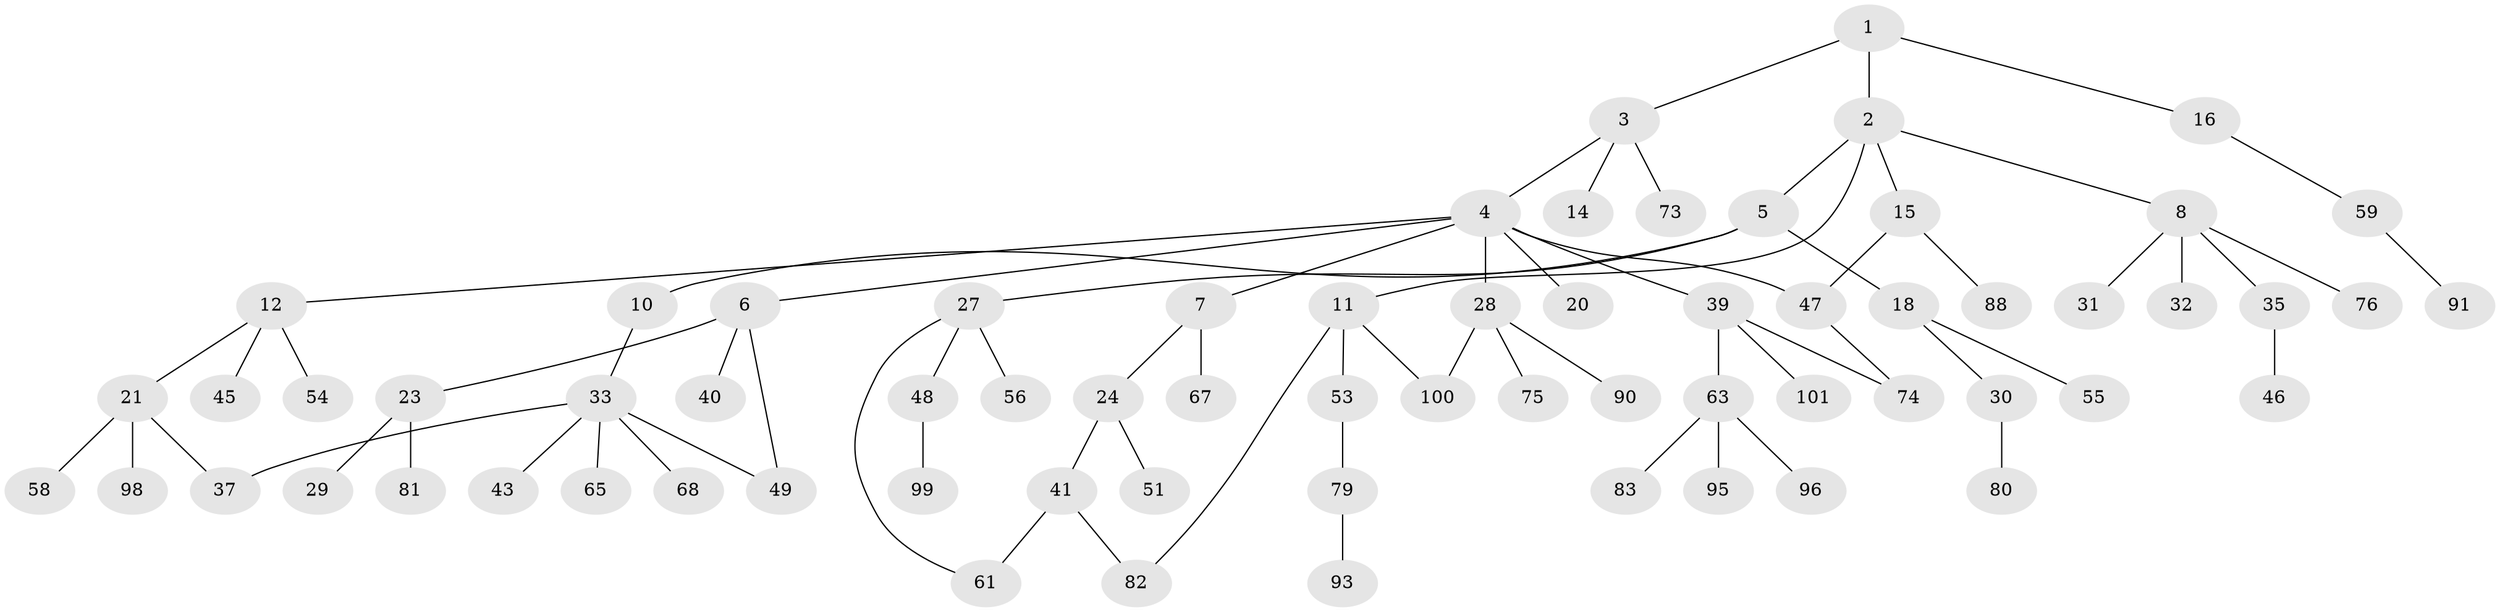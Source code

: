 // original degree distribution, {4: 0.09900990099009901, 6: 0.009900990099009901, 8: 0.009900990099009901, 5: 0.039603960396039604, 2: 0.32673267326732675, 3: 0.10891089108910891, 1: 0.40594059405940597}
// Generated by graph-tools (version 1.1) at 2025/41/03/06/25 10:41:28]
// undirected, 68 vertices, 74 edges
graph export_dot {
graph [start="1"]
  node [color=gray90,style=filled];
  1 [super="+38"];
  2 [super="+26"];
  3 [super="+42"];
  4;
  5 [super="+57"];
  6 [super="+66"];
  7 [super="+9"];
  8 [super="+13"];
  10;
  11 [super="+25"];
  12 [super="+19"];
  14;
  15;
  16 [super="+17"];
  18;
  20;
  21 [super="+22"];
  23 [super="+34"];
  24 [super="+64"];
  27 [super="+52"];
  28 [super="+72"];
  29;
  30 [super="+50"];
  31;
  32;
  33 [super="+36"];
  35;
  37 [super="+84"];
  39 [super="+44"];
  40 [super="+60"];
  41 [super="+69"];
  43 [super="+92"];
  45;
  46 [super="+71"];
  47 [super="+62"];
  48 [super="+97"];
  49;
  51;
  53;
  54 [super="+87"];
  55 [super="+85"];
  56 [super="+70"];
  58;
  59;
  61;
  63 [super="+94"];
  65 [super="+77"];
  67;
  68 [super="+78"];
  73;
  74;
  75;
  76;
  79 [super="+86"];
  80;
  81;
  82 [super="+89"];
  83;
  88;
  90;
  91;
  93;
  95;
  96;
  98;
  99;
  100;
  101;
  1 -- 2;
  1 -- 3;
  1 -- 16;
  2 -- 5;
  2 -- 8;
  2 -- 11;
  2 -- 15;
  3 -- 4;
  3 -- 14;
  3 -- 73;
  4 -- 6;
  4 -- 7;
  4 -- 12;
  4 -- 20;
  4 -- 28;
  4 -- 39;
  4 -- 47;
  5 -- 10;
  5 -- 18;
  5 -- 27;
  6 -- 23;
  6 -- 40;
  6 -- 49;
  7 -- 24;
  7 -- 67;
  8 -- 31;
  8 -- 35;
  8 -- 76;
  8 -- 32;
  10 -- 33;
  11 -- 53;
  11 -- 100;
  11 -- 82;
  12 -- 45;
  12 -- 21;
  12 -- 54;
  15 -- 47;
  15 -- 88;
  16 -- 59;
  18 -- 30;
  18 -- 55;
  21 -- 37;
  21 -- 58;
  21 -- 98;
  23 -- 29;
  23 -- 81;
  24 -- 41;
  24 -- 51;
  27 -- 48;
  27 -- 61;
  27 -- 56;
  28 -- 90;
  28 -- 100;
  28 -- 75;
  30 -- 80;
  33 -- 68;
  33 -- 37;
  33 -- 65;
  33 -- 43;
  33 -- 49;
  35 -- 46;
  39 -- 63;
  39 -- 74;
  39 -- 101;
  41 -- 82;
  41 -- 61;
  47 -- 74;
  48 -- 99;
  53 -- 79;
  59 -- 91;
  63 -- 83;
  63 -- 95;
  63 -- 96;
  79 -- 93;
}
